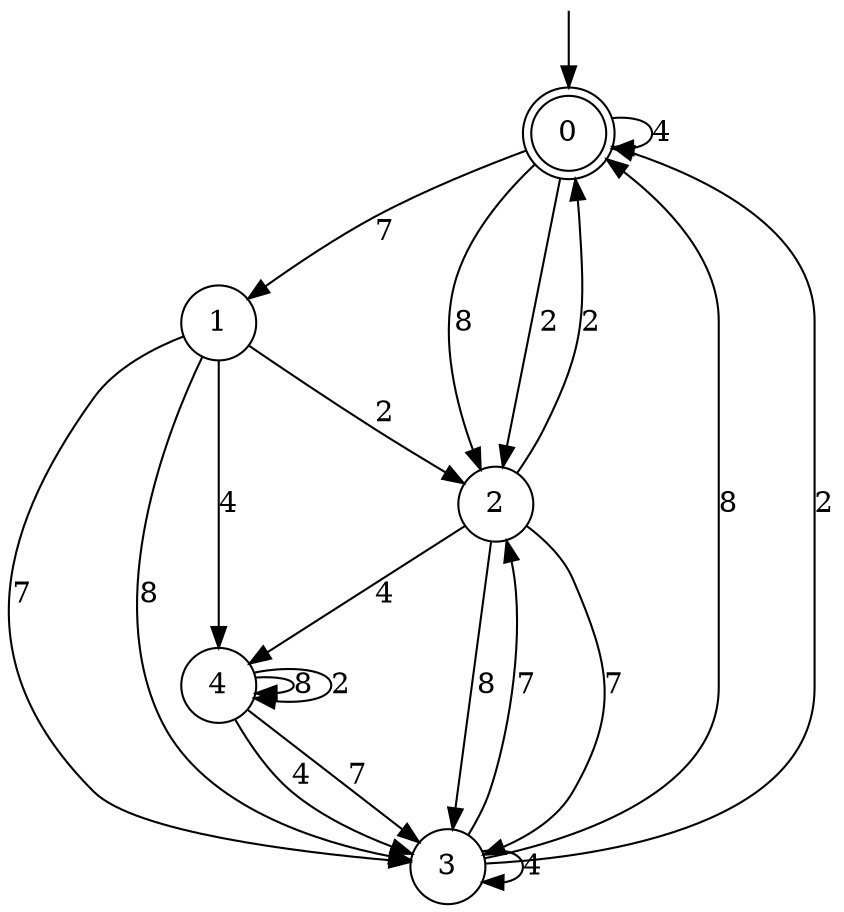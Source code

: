 digraph g {

	s0 [shape="doublecircle" label="0"];
	s1 [shape="circle" label="1"];
	s2 [shape="circle" label="2"];
	s3 [shape="circle" label="3"];
	s4 [shape="circle" label="4"];
	s0 -> s1 [label="7"];
	s0 -> s2 [label="8"];
	s0 -> s0 [label="4"];
	s0 -> s2 [label="2"];
	s1 -> s3 [label="7"];
	s1 -> s3 [label="8"];
	s1 -> s4 [label="4"];
	s1 -> s2 [label="2"];
	s2 -> s3 [label="7"];
	s2 -> s3 [label="8"];
	s2 -> s4 [label="4"];
	s2 -> s0 [label="2"];
	s3 -> s2 [label="7"];
	s3 -> s0 [label="8"];
	s3 -> s3 [label="4"];
	s3 -> s0 [label="2"];
	s4 -> s3 [label="7"];
	s4 -> s4 [label="8"];
	s4 -> s3 [label="4"];
	s4 -> s4 [label="2"];

__start0 [label="" shape="none" width="0" height="0"];
__start0 -> s0;

}
